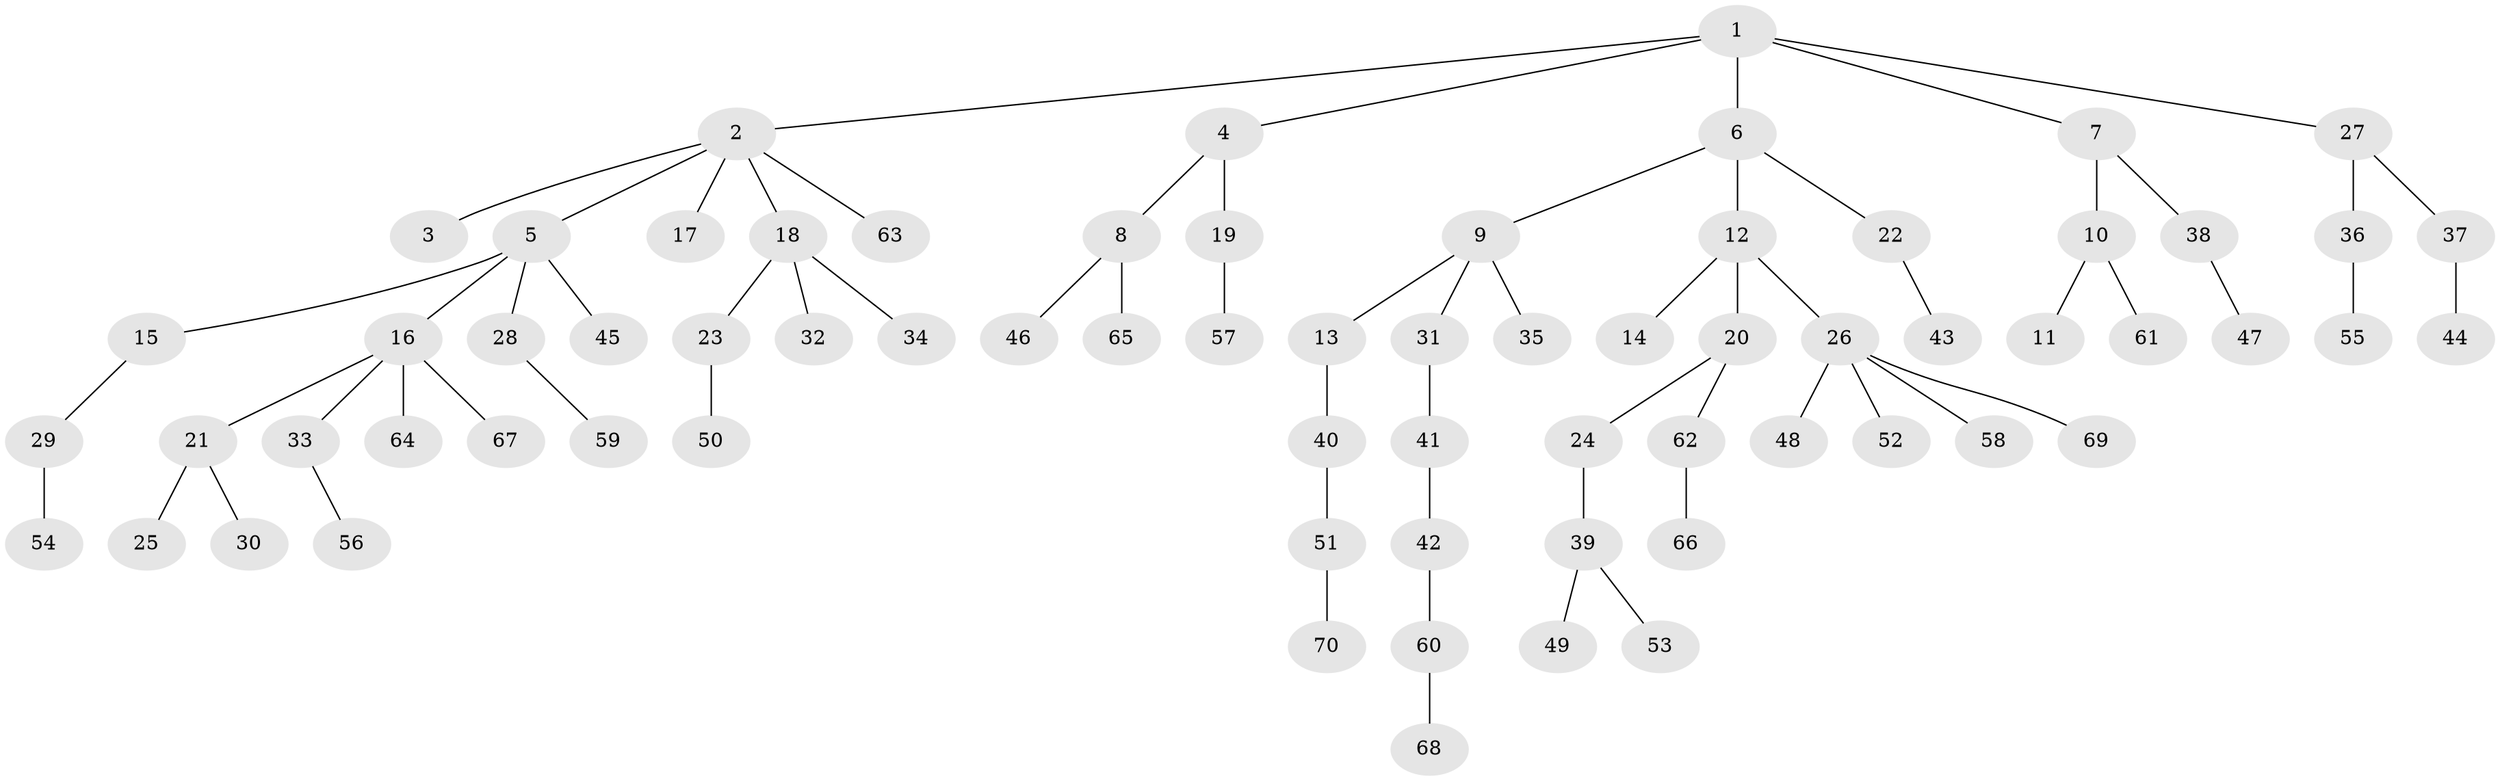// original degree distribution, {6: 0.020202020202020204, 7: 0.010101010101010102, 1: 0.5151515151515151, 3: 0.15151515151515152, 5: 0.050505050505050504, 4: 0.030303030303030304, 2: 0.2222222222222222}
// Generated by graph-tools (version 1.1) at 2025/51/03/04/25 22:51:36]
// undirected, 70 vertices, 69 edges
graph export_dot {
  node [color=gray90,style=filled];
  1;
  2;
  3;
  4;
  5;
  6;
  7;
  8;
  9;
  10;
  11;
  12;
  13;
  14;
  15;
  16;
  17;
  18;
  19;
  20;
  21;
  22;
  23;
  24;
  25;
  26;
  27;
  28;
  29;
  30;
  31;
  32;
  33;
  34;
  35;
  36;
  37;
  38;
  39;
  40;
  41;
  42;
  43;
  44;
  45;
  46;
  47;
  48;
  49;
  50;
  51;
  52;
  53;
  54;
  55;
  56;
  57;
  58;
  59;
  60;
  61;
  62;
  63;
  64;
  65;
  66;
  67;
  68;
  69;
  70;
  1 -- 2 [weight=1.0];
  1 -- 4 [weight=1.0];
  1 -- 6 [weight=1.0];
  1 -- 7 [weight=1.0];
  1 -- 27 [weight=1.0];
  2 -- 3 [weight=1.0];
  2 -- 5 [weight=1.0];
  2 -- 17 [weight=1.0];
  2 -- 18 [weight=1.0];
  2 -- 63 [weight=1.0];
  4 -- 8 [weight=1.0];
  4 -- 19 [weight=1.0];
  5 -- 15 [weight=1.0];
  5 -- 16 [weight=1.0];
  5 -- 28 [weight=1.0];
  5 -- 45 [weight=1.0];
  6 -- 9 [weight=1.0];
  6 -- 12 [weight=1.0];
  6 -- 22 [weight=1.0];
  7 -- 10 [weight=1.0];
  7 -- 38 [weight=1.0];
  8 -- 46 [weight=1.0];
  8 -- 65 [weight=1.0];
  9 -- 13 [weight=1.0];
  9 -- 31 [weight=1.0];
  9 -- 35 [weight=1.0];
  10 -- 11 [weight=1.0];
  10 -- 61 [weight=1.0];
  12 -- 14 [weight=1.0];
  12 -- 20 [weight=1.0];
  12 -- 26 [weight=1.0];
  13 -- 40 [weight=1.0];
  15 -- 29 [weight=1.0];
  16 -- 21 [weight=1.0];
  16 -- 33 [weight=1.0];
  16 -- 64 [weight=1.0];
  16 -- 67 [weight=1.0];
  18 -- 23 [weight=1.0];
  18 -- 32 [weight=1.0];
  18 -- 34 [weight=1.0];
  19 -- 57 [weight=1.0];
  20 -- 24 [weight=1.0];
  20 -- 62 [weight=1.0];
  21 -- 25 [weight=1.0];
  21 -- 30 [weight=1.0];
  22 -- 43 [weight=1.0];
  23 -- 50 [weight=1.0];
  24 -- 39 [weight=1.0];
  26 -- 48 [weight=1.0];
  26 -- 52 [weight=1.0];
  26 -- 58 [weight=1.0];
  26 -- 69 [weight=1.0];
  27 -- 36 [weight=1.0];
  27 -- 37 [weight=1.0];
  28 -- 59 [weight=1.0];
  29 -- 54 [weight=1.0];
  31 -- 41 [weight=1.0];
  33 -- 56 [weight=1.0];
  36 -- 55 [weight=1.0];
  37 -- 44 [weight=1.0];
  38 -- 47 [weight=1.0];
  39 -- 49 [weight=1.0];
  39 -- 53 [weight=1.0];
  40 -- 51 [weight=1.0];
  41 -- 42 [weight=1.0];
  42 -- 60 [weight=1.0];
  51 -- 70 [weight=1.0];
  60 -- 68 [weight=1.0];
  62 -- 66 [weight=1.0];
}
